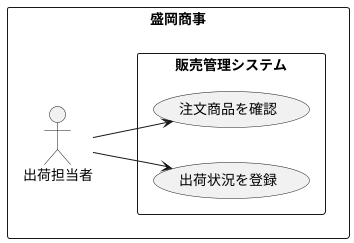 @startuml ユースケース図
left to right direction
rectangle 盛岡商事{
actor 出荷担当者
rectangle 販売管理システム{
usecase 注文商品を確認
usecase 出荷状況を登録
}
}
出荷担当者 --> 注文商品を確認
出荷担当者 --> 出荷状況を登録
@enduml